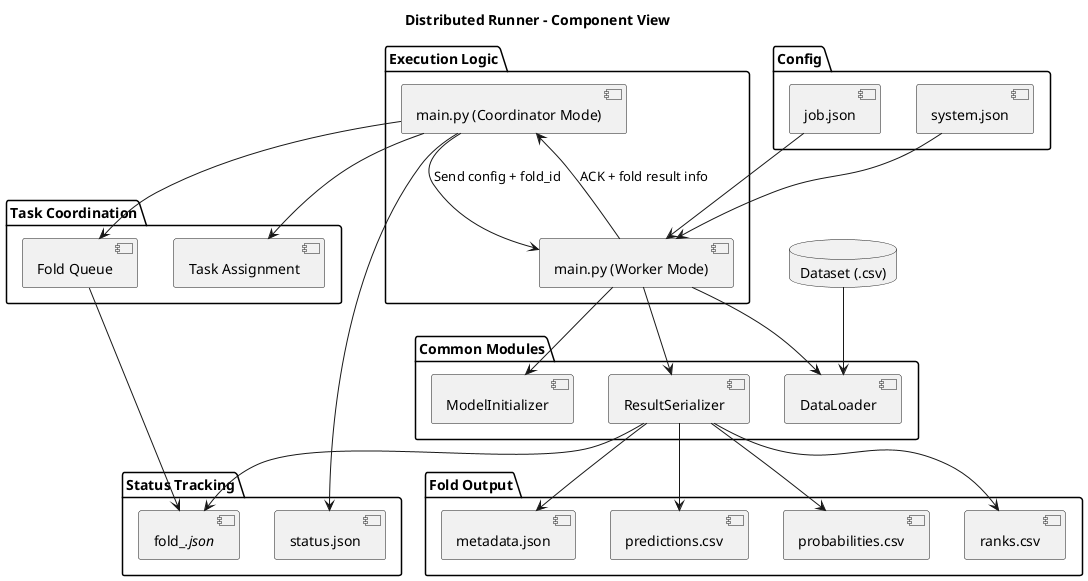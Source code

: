 @startuml
title Distributed Runner – Component View

package "Execution Logic" {
  component "main.py (Coordinator Mode)" as Coordinator
  component "main.py (Worker Mode)" as Worker
}

package "Common Modules" {
  [DataLoader]
  [ModelInitializer]
  [ResultSerializer]
}

package "Task Coordination" {
  [Fold Queue]
  [Task Assignment]
}

package "Status Tracking" {
  [fold_<i>.json]
  [status.json]
}

folder "Config" {
  [job.json]
  [system.json]
}

database "Dataset (.csv)" as Dataset
folder "Fold Output" {
  [predictions.csv]
  [probabilities.csv]
  [ranks.csv]
  [metadata.json]
}

Coordinator --> [Fold Queue]
Coordinator --> [Task Assignment]
[Fold Queue] --> [fold_<i>.json]
Coordinator --> [status.json]
Coordinator --> Worker : Send config + fold_id

Worker --> DataLoader
Worker --> ModelInitializer
Worker --> ResultSerializer
Dataset --> DataLoader
[job.json] --> Worker
[system.json] --> Worker

ResultSerializer --> [predictions.csv]
ResultSerializer --> [probabilities.csv]
ResultSerializer --> [ranks.csv]
ResultSerializer --> [metadata.json]
ResultSerializer --> [fold_<i>.json]

Worker --> Coordinator : ACK + fold result info
